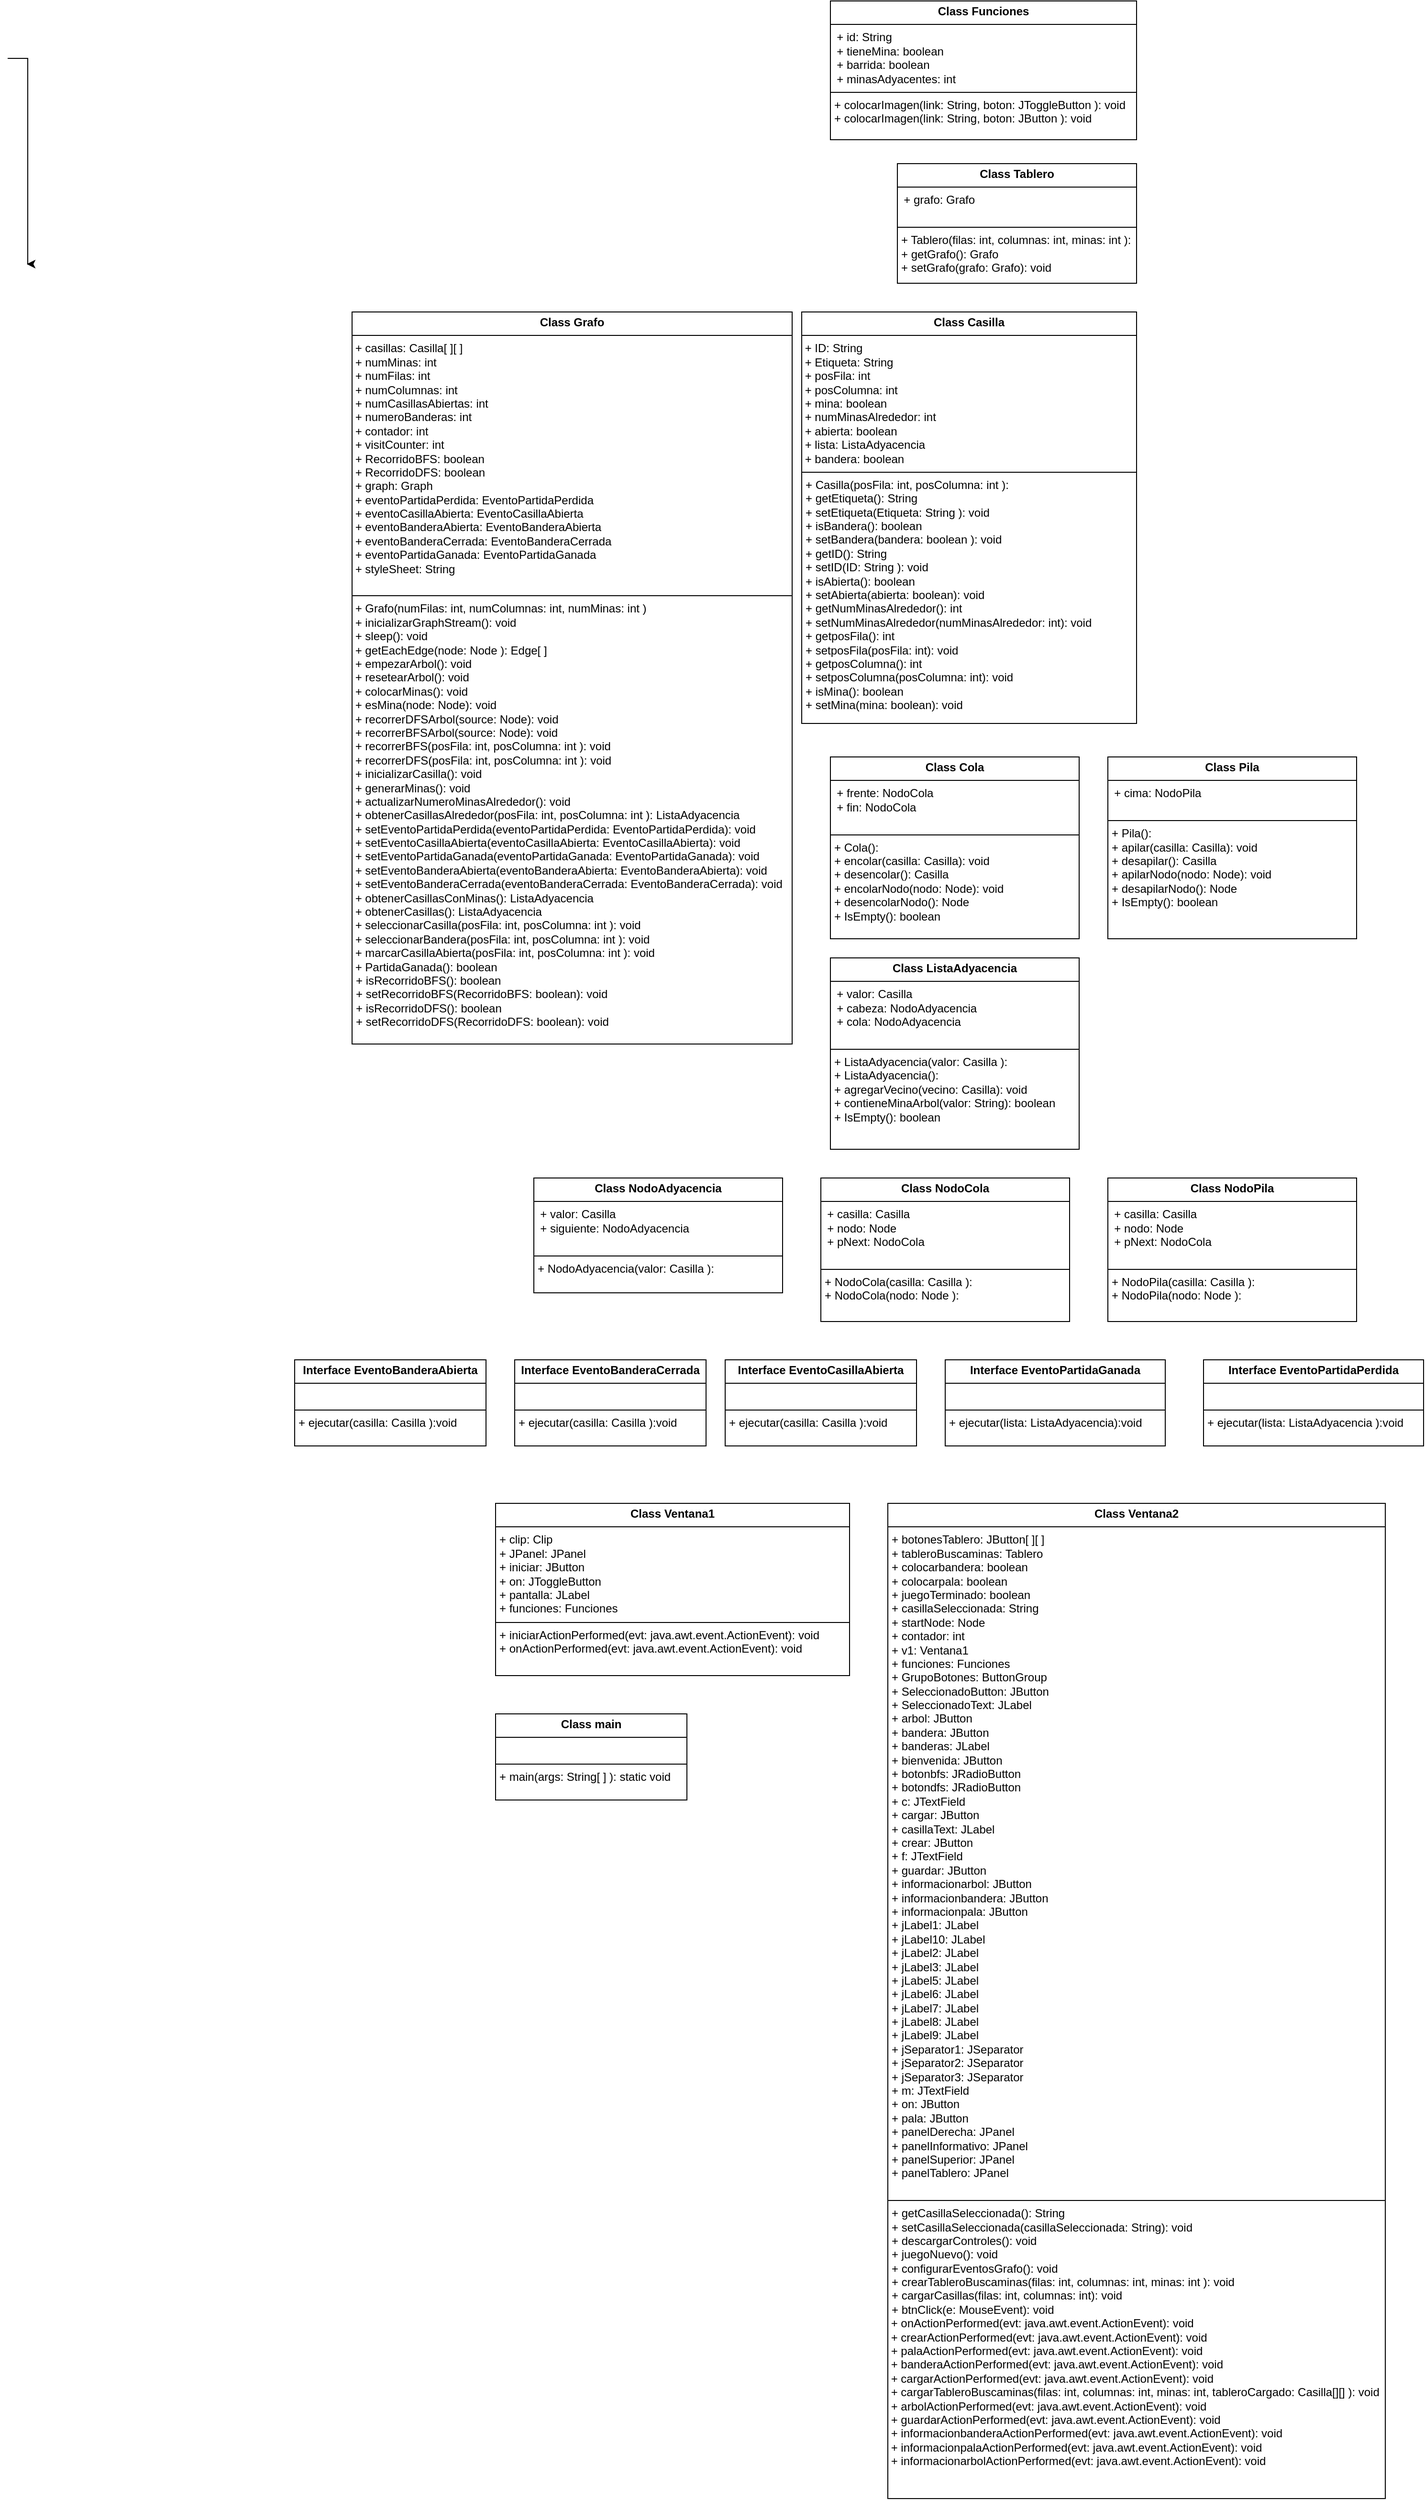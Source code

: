 <mxfile version="26.0.16">
  <diagram name="Página-1" id="-9hC61rEFEpsPfBJ4xYI">
    <mxGraphModel dx="2766" dy="2809" grid="1" gridSize="10" guides="1" tooltips="1" connect="1" arrows="1" fold="1" page="1" pageScale="1" pageWidth="827" pageHeight="1169" math="0" shadow="0">
      <root>
        <mxCell id="0" />
        <mxCell id="1" parent="0" />
        <mxCell id="5GMbfHlThRFrNZICtcZY-6" style="edgeStyle=orthogonalEdgeStyle;rounded=0;orthogonalLoop=1;jettySize=auto;html=1;" parent="1" edge="1">
          <mxGeometry relative="1" as="geometry">
            <mxPoint x="230" y="-5" as="targetPoint" />
            <mxPoint x="210" y="-220" as="sourcePoint" />
            <Array as="points">
              <mxPoint x="231" y="-220" />
            </Array>
          </mxGeometry>
        </mxCell>
        <mxCell id="5GMbfHlThRFrNZICtcZY-2" value="&lt;p style=&quot;margin:0px;margin-top:4px;text-align:center;&quot;&gt;&lt;b&gt;Class Casilla&lt;/b&gt;&lt;/p&gt;&lt;hr size=&quot;1&quot; style=&quot;border-style:solid;&quot;&gt;&lt;div&gt;&amp;nbsp;+ ID: String&lt;/div&gt;&lt;div&gt;&amp;nbsp;+&amp;nbsp;Etiqueta: String&lt;/div&gt;&lt;div&gt;&amp;nbsp;+&amp;nbsp;posFila: int &lt;/div&gt;&lt;div&gt;&amp;nbsp;+&amp;nbsp;posColumna: int&lt;/div&gt;&lt;div&gt;&amp;nbsp;+&amp;nbsp;mina: boolean &lt;/div&gt;&lt;div&gt;&amp;nbsp;+&amp;nbsp;numMinasAlrededor: int&lt;/div&gt;&lt;div&gt;&amp;nbsp;+ abierta: boolean&lt;/div&gt;&lt;div&gt;&amp;nbsp;+ lista: ListaAdyacencia &lt;br&gt;&lt;/div&gt;&lt;div&gt;&amp;nbsp;+&amp;nbsp;bandera: boolean &lt;br&gt; &lt;/div&gt;&lt;hr size=&quot;1&quot; style=&quot;border-style:solid;&quot;&gt;&lt;p style=&quot;margin:0px;margin-left:4px;&quot;&gt;+ Casilla(posFila: int,&amp;nbsp;posColumna: int ):&lt;/p&gt;&lt;p style=&quot;margin:0px;margin-left:4px;&quot;&gt;+ getEtiqueta(): String&lt;/p&gt;&lt;p style=&quot;margin:0px;margin-left:4px;&quot;&gt;+ setEtiqueta(Etiqueta:&amp;nbsp;String ): void&lt;/p&gt;&lt;p style=&quot;margin:0px;margin-left:4px;&quot;&gt;+ isBandera(): boolean&lt;/p&gt;&lt;p style=&quot;margin:0px;margin-left:4px;&quot;&gt;+ setBandera(bandera:&amp;nbsp;boolean ): void&lt;/p&gt;&lt;p style=&quot;margin:0px;margin-left:4px;&quot;&gt;+ getID(): String&lt;/p&gt;&lt;p style=&quot;margin:0px;margin-left:4px;&quot;&gt;+ setID(ID:&amp;nbsp;String ): void&lt;/p&gt;&lt;p style=&quot;margin:0px;margin-left:4px;&quot;&gt;+ isAbierta(): boolean&lt;/p&gt;&lt;p style=&quot;margin:0px;margin-left:4px;&quot;&gt;+ setAbierta(abierta:&amp;nbsp;boolean): void&lt;/p&gt;&lt;p style=&quot;margin:0px;margin-left:4px;&quot;&gt;+ getNumMinasAlrededor(): int&lt;/p&gt;&lt;p style=&quot;margin:0px;margin-left:4px;&quot;&gt;+ setNumMinasAlrededor(numMinasAlrededor: int): void&lt;/p&gt;&lt;p style=&quot;margin:0px;margin-left:4px;&quot;&gt;+ getposFila(): int&lt;/p&gt;&lt;p style=&quot;margin:0px;margin-left:4px;&quot;&gt;+ setposFila(posFila: int): void&lt;/p&gt;&lt;p style=&quot;margin:0px;margin-left:4px;&quot;&gt;+ getposColumna(): int&lt;/p&gt;&lt;p style=&quot;margin:0px;margin-left:4px;&quot;&gt;+ setposColumna(posColumna:&amp;nbsp;int): void&lt;/p&gt;&lt;p style=&quot;margin:0px;margin-left:4px;&quot;&gt;+ isMina(): boolean&lt;/p&gt;&lt;p style=&quot;margin:0px;margin-left:4px;&quot;&gt;+ setMina(mina:&amp;nbsp;boolean): void&lt;/p&gt;&lt;p style=&quot;margin:0px;margin-left:4px;&quot;&gt;&lt;br&gt;&lt;/p&gt;&lt;p style=&quot;margin:0px;margin-left:4px;&quot;&gt;&lt;br&gt;&lt;/p&gt;&lt;p style=&quot;margin:0px;margin-left:4px;&quot;&gt;&lt;br&gt;&lt;/p&gt;&lt;p style=&quot;margin:0px;margin-left:4px;&quot;&gt;&lt;br&gt;&lt;/p&gt;&lt;p style=&quot;margin:0px;margin-left:4px;&quot;&gt;&lt;br&gt;&lt;/p&gt;&lt;p style=&quot;margin:0px;margin-left:4px;&quot;&gt;&lt;br&gt;&lt;/p&gt;&lt;p style=&quot;margin:0px;margin-left:4px;&quot;&gt;&lt;br&gt;&lt;/p&gt;&lt;p style=&quot;margin:0px;margin-left:4px;&quot;&gt;&amp;nbsp;&amp;nbsp;&amp;nbsp; &lt;br&gt;&lt;/p&gt;" style="verticalAlign=top;align=left;overflow=fill;html=1;whiteSpace=wrap;" parent="1" vertex="1">
          <mxGeometry x="1040" y="45" width="350" height="430" as="geometry" />
        </mxCell>
        <mxCell id="5GMbfHlThRFrNZICtcZY-4" value="&lt;p style=&quot;margin:0px;margin-top:4px;text-align:center;&quot;&gt;&lt;b&gt;Class Ventana1&lt;/b&gt;&lt;/p&gt;&lt;hr size=&quot;1&quot; style=&quot;border-style:solid;&quot;&gt;&lt;p style=&quot;margin:0px;margin-left:4px;&quot;&gt;+ clip: Clip &lt;br&gt;&lt;/p&gt;&lt;p style=&quot;margin:0px;margin-left:4px;&quot;&gt;+ JPanel: JPanel&lt;br&gt;+ iniciar: JButton&lt;/p&gt;&lt;p style=&quot;margin:0px;margin-left:4px;&quot;&gt;+&amp;nbsp;on:&amp;nbsp;JToggleButton&lt;br&gt;+ pantalla: JLabel&lt;/p&gt;&lt;p style=&quot;margin:0px;margin-left:4px;&quot;&gt;+ funciones: Funciones &lt;br&gt;&lt;/p&gt;&lt;hr size=&quot;1&quot; style=&quot;border-style:solid;&quot;&gt;&lt;p style=&quot;margin:0px;margin-left:4px;&quot;&gt;+ iniciarActionPerformed(evt: java.awt.event.ActionEvent): void&lt;/p&gt;&lt;p style=&quot;margin:0px;margin-left:4px;&quot;&gt;+ onActionPerformed(evt: java.awt.event.ActionEvent): void&lt;/p&gt;" style="verticalAlign=top;align=left;overflow=fill;html=1;whiteSpace=wrap;" parent="1" vertex="1">
          <mxGeometry x="720" y="1290" width="370" height="180" as="geometry" />
        </mxCell>
        <mxCell id="5GMbfHlThRFrNZICtcZY-5" value="&lt;p style=&quot;margin:0px;margin-top:4px;text-align:center;&quot;&gt;&lt;b&gt;Class Ventana2&lt;/b&gt;&lt;/p&gt;&lt;hr size=&quot;1&quot; style=&quot;border-style:solid;&quot;&gt;&lt;p style=&quot;margin:0px;margin-left:4px;&quot;&gt;+ botonesTablero: JButton[ ][ ] &lt;br&gt;&lt;/p&gt;&lt;p style=&quot;margin:0px;margin-left:4px;&quot;&gt;+ tableroBuscaminas: Tablero&lt;/p&gt;&lt;p style=&quot;margin:0px;margin-left:4px;&quot;&gt;+ colocarbandera: boolean&lt;/p&gt;&lt;p style=&quot;margin:0px;margin-left:4px;&quot;&gt;+ colocarpala: boolean&lt;/p&gt;&lt;p style=&quot;margin:0px;margin-left:4px;&quot;&gt;+ juegoTerminado: boolean&lt;/p&gt;&lt;p style=&quot;margin:0px;margin-left:4px;&quot;&gt;+ casillaSeleccionada: String&lt;/p&gt;&lt;p style=&quot;margin:0px;margin-left:4px;&quot;&gt;+ startNode: Node&lt;/p&gt;&lt;p style=&quot;margin:0px;margin-left:4px;&quot;&gt;+ contador: int&lt;/p&gt;&lt;p style=&quot;margin:0px;margin-left:4px;&quot;&gt;+ v1: Ventana1&lt;/p&gt;&lt;p style=&quot;margin:0px;margin-left:4px;&quot;&gt;+ funciones: Funciones &lt;br&gt;&lt;/p&gt;&lt;p style=&quot;margin:0px;margin-left:4px;&quot;&gt;+ GrupoBotones: ButtonGroup&lt;/p&gt;&lt;p style=&quot;margin:0px;margin-left:4px;&quot;&gt;+ SeleccionadoButton: JButton&lt;br&gt;+ SeleccionadoText: JLabel&lt;br&gt;+ arbol: JButton&lt;br&gt;+ bandera: JButton&lt;br&gt;+&amp;nbsp;banderas: JLabel&lt;br&gt;+ bienvenida: JButton&lt;br&gt;+ botonbfs: JRadioButton&lt;/p&gt;&lt;p style=&quot;margin:0px;margin-left:4px;&quot;&gt;+ botondfs: JRadioButton&amp;nbsp;&lt;/p&gt;&lt;p style=&quot;margin:0px;margin-left:4px;&quot;&gt;+ c: JTextField&amp;nbsp;&lt;/p&gt;&lt;p style=&quot;margin:0px;margin-left:4px;&quot;&gt;+ cargar: JButton&amp;nbsp;&lt;/p&gt;&lt;p style=&quot;margin:0px;margin-left:4px;&quot;&gt;+ casillaText: JLabel&amp;nbsp;&lt;/p&gt;&lt;p style=&quot;margin:0px;margin-left:4px;&quot;&gt;+ crear: JButton&amp;nbsp;&lt;/p&gt;&lt;p style=&quot;margin:0px;margin-left:4px;&quot;&gt;+ f: JTextField&amp;nbsp;&lt;/p&gt;&lt;p style=&quot;margin:0px;margin-left:4px;&quot;&gt;+ guardar: JButton&amp;nbsp;&lt;/p&gt;&lt;p style=&quot;margin:0px;margin-left:4px;&quot;&gt;+ informacionarbol: JButton&amp;nbsp;&lt;/p&gt;&lt;p style=&quot;margin:0px;margin-left:4px;&quot;&gt;+ informacionbandera: JButton&amp;nbsp;&lt;/p&gt;&lt;p style=&quot;margin:0px;margin-left:4px;&quot;&gt;+ informacionpala: JButton&amp;nbsp;&lt;/p&gt;&lt;p style=&quot;margin:0px;margin-left:4px;&quot;&gt;+ jLabel1: JLabel&amp;nbsp;&lt;/p&gt;&lt;p style=&quot;margin:0px;margin-left:4px;&quot;&gt;+ jLabel10: JLabel&amp;nbsp;&lt;/p&gt;&lt;p style=&quot;margin:0px;margin-left:4px;&quot;&gt;+ jLabel2: JLabel&amp;nbsp;&lt;/p&gt;&lt;p style=&quot;margin:0px;margin-left:4px;&quot;&gt;+ jLabel3: JLabel&amp;nbsp;&lt;/p&gt;&lt;p style=&quot;margin:0px;margin-left:4px;&quot;&gt;+ jLabel5: JLabel&amp;nbsp;&lt;/p&gt;&lt;p style=&quot;margin:0px;margin-left:4px;&quot;&gt;+ jLabel6: JLabel&amp;nbsp;&lt;/p&gt;&lt;p style=&quot;margin:0px;margin-left:4px;&quot;&gt;+ jLabel7: JLabel&amp;nbsp;&lt;/p&gt;&lt;p style=&quot;margin:0px;margin-left:4px;&quot;&gt;+ jLabel8: JLabel&amp;nbsp;&lt;/p&gt;&lt;p style=&quot;margin:0px;margin-left:4px;&quot;&gt;+ jLabel9: JLabel&amp;nbsp;&lt;/p&gt;&lt;p style=&quot;margin:0px;margin-left:4px;&quot;&gt;+ jSeparator1: JSeparator&amp;nbsp;&lt;/p&gt;&lt;p style=&quot;margin:0px;margin-left:4px;&quot;&gt;+ jSeparator2: JSeparator&amp;nbsp;&lt;/p&gt;&lt;p style=&quot;margin:0px;margin-left:4px;&quot;&gt;+ jSeparator3: JSeparator&amp;nbsp;&lt;/p&gt;&lt;p style=&quot;margin:0px;margin-left:4px;&quot;&gt;+ m: JTextField&amp;nbsp;&lt;/p&gt;&lt;p style=&quot;margin:0px;margin-left:4px;&quot;&gt;+ on: JButton&amp;nbsp;&lt;/p&gt;&lt;p style=&quot;margin:0px;margin-left:4px;&quot;&gt;+ pala: JButton&amp;nbsp;&lt;/p&gt;&lt;p style=&quot;margin:0px;margin-left:4px;&quot;&gt;+ panelDerecha: JPanel&amp;nbsp;&lt;/p&gt;&lt;p style=&quot;margin:0px;margin-left:4px;&quot;&gt;+ panelInformativo: JPanel&amp;nbsp;&lt;/p&gt;&lt;p style=&quot;margin:0px;margin-left:4px;&quot;&gt;+ panelSuperior: JPanel&amp;nbsp;&lt;/p&gt;&lt;p style=&quot;margin:0px;margin-left:4px;&quot;&gt;+ panelTablero: JPanel&lt;/p&gt;&lt;p style=&quot;margin:0px;margin-left:4px;&quot;&gt;&lt;br&gt;&lt;/p&gt;&lt;hr size=&quot;1&quot; style=&quot;border-style:solid;&quot;&gt;&lt;p style=&quot;margin:0px;margin-left:4px;&quot;&gt;+ getCasillaSeleccionada(): String&lt;/p&gt;&lt;p style=&quot;margin:0px;margin-left:4px;&quot;&gt;+ setCasillaSeleccionada(casillaSeleccionada: String): void&lt;/p&gt;&lt;p style=&quot;margin:0px;margin-left:4px;&quot;&gt;+ descargarControles(): void&lt;/p&gt;&lt;p style=&quot;margin:0px;margin-left:4px;&quot;&gt;+ juegoNuevo(): void&lt;/p&gt;&lt;p style=&quot;margin:0px;margin-left:4px;&quot;&gt;+ configurarEventosGrafo(): void&lt;/p&gt;&lt;p style=&quot;margin:0px;margin-left:4px;&quot;&gt;+ crearTableroBuscaminas(filas: int, columnas: int,&amp;nbsp;minas: int ): void&lt;/p&gt;&lt;p style=&quot;margin:0px;margin-left:4px;&quot;&gt;+ cargarCasillas(filas: int, columnas: int): void&lt;/p&gt;&lt;p style=&quot;margin:0px;margin-left:4px;&quot;&gt;+ btnClick(e: MouseEvent): void&lt;/p&gt;&lt;div&gt;&amp;nbsp;+ onActionPerformed(evt: java.awt.event.ActionEvent): void&lt;/div&gt;&lt;div&gt;&amp;nbsp;+ crearActionPerformed(evt: java.awt.event.ActionEvent): void&lt;/div&gt;&lt;div&gt;&amp;nbsp;+ palaActionPerformed(evt: java.awt.event.ActionEvent): void&lt;/div&gt;&lt;div&gt;&amp;nbsp;+ banderaActionPerformed(evt: java.awt.event.ActionEvent): void&lt;/div&gt;&lt;div&gt;&amp;nbsp;+ cargarActionPerformed(evt: java.awt.event.ActionEvent): void&lt;/div&gt;&lt;div&gt;&amp;nbsp;+ cargarTableroBuscaminas(filas: int, columnas: int,&amp;nbsp;minas: int, tableroCargado: Casilla[][] ): void&lt;/div&gt;&lt;div&gt;&amp;nbsp;+ arbolActionPerformed(evt: java.awt.event.ActionEvent): void&lt;/div&gt;&lt;div&gt;&amp;nbsp;+ guardarActionPerformed(evt: java.awt.event.ActionEvent): void&lt;/div&gt;&lt;div&gt;&amp;nbsp;+ informacionbanderaActionPerformed(evt: java.awt.event.ActionEvent): void&lt;/div&gt;&lt;div&gt;&amp;nbsp;+ informacionpalaActionPerformed(evt: java.awt.event.ActionEvent): void&lt;/div&gt;&lt;div&gt;&amp;nbsp;+ informacionarbolActionPerformed(evt: java.awt.event.ActionEvent): void&lt;/div&gt;" style="verticalAlign=top;align=left;overflow=fill;html=1;whiteSpace=wrap;" parent="1" vertex="1">
          <mxGeometry x="1130" y="1290" width="520" height="1040" as="geometry" />
        </mxCell>
        <mxCell id="TNqC-9oh-vg7aei-fuEC-1" value="&lt;p style=&quot;margin:0px;margin-top:4px;text-align:center;&quot;&gt;&lt;b&gt;Class Funciones&lt;/b&gt;&lt;/p&gt;&lt;hr size=&quot;1&quot; style=&quot;border-style:solid;&quot;&gt;&amp;nbsp; + id: String &lt;br&gt;&amp;nbsp; + tieneMina: boolean &lt;br&gt;&amp;nbsp; + barrida: boolean &lt;br&gt;&amp;nbsp; + minasAdyacentes: int &lt;hr size=&quot;1&quot; style=&quot;border-style:solid;&quot;&gt;&lt;p style=&quot;margin:0px;margin-left:4px;&quot;&gt;+ colocarImagen(link: String, boton: JToggleButton ): void&lt;/p&gt;&lt;p style=&quot;margin:0px;margin-left:4px;&quot;&gt;+ colocarImagen(link: String, boton: JButton ): void&lt;/p&gt;&lt;p style=&quot;margin:0px;margin-left:4px;&quot;&gt;&lt;br&gt;&lt;/p&gt;&lt;p style=&quot;margin:0px;margin-left:4px;&quot;&gt;&lt;br&gt;&amp;nbsp;&amp;nbsp;&amp;nbsp; &lt;br&gt;&lt;/p&gt;" style="verticalAlign=top;align=left;overflow=fill;html=1;whiteSpace=wrap;" vertex="1" parent="1">
          <mxGeometry x="1070" y="-280" width="320" height="145" as="geometry" />
        </mxCell>
        <mxCell id="TNqC-9oh-vg7aei-fuEC-2" value="&lt;p style=&quot;margin:0px;margin-top:4px;text-align:center;&quot;&gt;&lt;b&gt;Class Tablero&lt;/b&gt;&lt;/p&gt;&lt;hr size=&quot;1&quot; style=&quot;border-style:solid;&quot;&gt;&amp;nbsp; + grafo: Grafo&lt;br&gt;&amp;nbsp;&lt;hr size=&quot;1&quot; style=&quot;border-style:solid;&quot;&gt;&lt;p style=&quot;margin:0px;margin-left:4px;&quot;&gt;+ Tablero(filas: int, columnas: int, minas: int ):&lt;/p&gt;&lt;p style=&quot;margin:0px;margin-left:4px;&quot;&gt;+ getGrafo(): Grafo&lt;/p&gt;&lt;p style=&quot;margin:0px;margin-left:4px;&quot;&gt;+ setGrafo(grafo:&amp;nbsp;Grafo): void&lt;/p&gt;&lt;p style=&quot;margin:0px;margin-left:4px;&quot;&gt;&lt;br&gt;&lt;/p&gt;&lt;p style=&quot;margin:0px;margin-left:4px;&quot;&gt;&lt;br&gt;&amp;nbsp;&amp;nbsp;&amp;nbsp; &lt;br&gt;&lt;/p&gt;" style="verticalAlign=top;align=left;overflow=fill;html=1;whiteSpace=wrap;" vertex="1" parent="1">
          <mxGeometry x="1140" y="-110" width="250" height="125" as="geometry" />
        </mxCell>
        <mxCell id="TNqC-9oh-vg7aei-fuEC-3" value="&lt;p style=&quot;margin:0px;margin-top:4px;text-align:center;&quot;&gt;&lt;b&gt;Class Cola&lt;/b&gt;&lt;/p&gt;&lt;hr size=&quot;1&quot; style=&quot;border-style:solid;&quot;&gt;&lt;div&gt;&amp;nbsp; + frente: NodoCola&lt;/div&gt;&lt;div&gt;&amp;nbsp; + fin: NodoCola&lt;/div&gt;&lt;br&gt;&lt;hr size=&quot;1&quot; style=&quot;border-style:solid;&quot;&gt;&lt;p style=&quot;margin:0px;margin-left:4px;&quot;&gt;+ Cola():&lt;/p&gt;&lt;p style=&quot;margin:0px;margin-left:4px;&quot;&gt;+ encolar(casilla: Casilla): void&lt;/p&gt;&lt;p style=&quot;margin:0px;margin-left:4px;&quot;&gt;+ desencolar(): Casilla&lt;/p&gt;&lt;p style=&quot;margin:0px;margin-left:4px;&quot;&gt;+ encolarNodo(nodo: Node): void&lt;/p&gt;&lt;p style=&quot;margin:0px;margin-left:4px;&quot;&gt;+ desencolarNodo(): Node&lt;/p&gt;&lt;p style=&quot;margin:0px;margin-left:4px;&quot;&gt;+ IsEmpty(): boolean&lt;/p&gt;&lt;p style=&quot;margin:0px;margin-left:4px;&quot;&gt;&lt;br&gt;&lt;/p&gt;&lt;p style=&quot;margin:0px;margin-left:4px;&quot;&gt;&lt;br&gt;&lt;/p&gt;&lt;p style=&quot;margin:0px;margin-left:4px;&quot;&gt;&lt;br&gt;&amp;nbsp;&amp;nbsp;&amp;nbsp; &lt;br&gt;&lt;/p&gt;" style="verticalAlign=top;align=left;overflow=fill;html=1;whiteSpace=wrap;" vertex="1" parent="1">
          <mxGeometry x="1070" y="510" width="260" height="190" as="geometry" />
        </mxCell>
        <mxCell id="TNqC-9oh-vg7aei-fuEC-5" value="&lt;p style=&quot;margin:0px;margin-top:4px;text-align:center;&quot;&gt;&lt;b&gt;Class Grafo&lt;/b&gt;&lt;/p&gt;&lt;hr size=&quot;1&quot; style=&quot;border-style:solid;&quot;&gt;&lt;div&gt;&amp;nbsp;+ casillas: Casilla[ ][ ]&lt;/div&gt;&lt;div&gt;&amp;nbsp;+ numMinas: int&lt;/div&gt;&lt;div&gt;&amp;nbsp;+ numFilas: int &lt;/div&gt;&lt;div&gt;&amp;nbsp;+ numColumnas: int&lt;/div&gt;&lt;div&gt;&lt;div&gt;&amp;nbsp;+ numCasillasAbiertas: int&lt;/div&gt;&lt;div&gt;&amp;nbsp;+ numeroBanderas: int &lt;/div&gt;&lt;div&gt;&amp;nbsp;+ contador: int&lt;/div&gt;&lt;div&gt;&amp;nbsp;+ visitCounter: int&lt;/div&gt;&lt;div&gt;&amp;nbsp;+ RecorridoBFS: boolean&lt;/div&gt;&lt;div&gt;&amp;nbsp;+ RecorridoDFS: boolean&lt;/div&gt;&lt;div&gt;&lt;div&gt;&amp;nbsp;+ graph: Graph&lt;/div&gt;&lt;div&gt;&lt;div&gt;&amp;nbsp;+ eventoPartidaPerdida: EventoPartidaPerdida&lt;/div&gt;&lt;div&gt;&amp;nbsp;+ eventoCasillaAbierta: EventoCasillaAbierta&lt;/div&gt;&lt;div&gt;&amp;nbsp;+ eventoBanderaAbierta: EventoBanderaAbierta&lt;/div&gt;&lt;div&gt;&lt;div&gt;&amp;nbsp;+ eventoBanderaCerrada: EventoBanderaCerrada&lt;/div&gt;&lt;div&gt;&amp;nbsp;+ eventoPartidaGanada: EventoPartidaGanada&lt;/div&gt;&lt;div&gt;&amp;nbsp;+ styleSheet: String&lt;/div&gt;&lt;div&gt;&lt;br&gt;&lt;/div&gt;&lt;/div&gt;&lt;/div&gt;&lt;/div&gt;&lt;/div&gt;&lt;hr size=&quot;1&quot; style=&quot;border-style:solid;&quot;&gt;&lt;div&gt;&amp;nbsp;+ Grafo(numFilas: int, numColumnas: int,&amp;nbsp;numMinas: int ) &lt;br&gt;&lt;/div&gt;&lt;div&gt;&amp;nbsp;+ inicializarGraphStream(): void&lt;/div&gt;&lt;div&gt;&amp;nbsp;+ sleep(): void&lt;/div&gt;&lt;div&gt;&amp;nbsp;+ getEachEdge(node: Node ): Edge[ ]&lt;/div&gt;&lt;div&gt;&amp;nbsp;+ empezarArbol(): void&lt;/div&gt;&lt;div&gt;&amp;nbsp;+ resetearArbol(): void&lt;/div&gt;&lt;div&gt;&amp;nbsp;+ colocarMinas(): void&lt;/div&gt;&lt;div&gt;&amp;nbsp;+ esMina(node: Node): void&lt;/div&gt;&lt;div&gt;&amp;nbsp;+ recorrerDFSArbol(source: Node): void&lt;/div&gt;&lt;div&gt;&amp;nbsp;+ recorrerBFSArbol(source: Node): void&lt;/div&gt;&lt;div&gt;&lt;div&gt;&amp;nbsp;+ recorrerBFS(posFila: int, posColumna: int ): void&lt;/div&gt;&lt;div&gt;&amp;nbsp;+ recorrerDFS(posFila: int, posColumna: int ): void&lt;/div&gt;&lt;div&gt;&amp;nbsp;+ inicializarCasilla(): void&lt;/div&gt;&lt;/div&gt;&lt;div&gt;&amp;nbsp;+ generarMinas(): void&lt;/div&gt;&lt;div&gt;&amp;nbsp;+ actualizarNumeroMinasAlrededor(): void&lt;/div&gt;&lt;div&gt;&amp;nbsp;+ obtenerCasillasAlrededor(posFila: int, posColumna: int ): ListaAdyacencia&lt;/div&gt;&lt;div&gt;&lt;div&gt;&lt;/div&gt;&lt;div&gt;&amp;nbsp;+ setEventoPartidaPerdida(eventoPartidaPerdida: EventoPartidaPerdida): void&lt;/div&gt;&lt;div&gt;&lt;div&gt;&lt;/div&gt;&lt;div&gt;&amp;nbsp;+ setEventoCasillaAbierta(eventoCasillaAbierta: EventoCasillaAbierta): void&lt;/div&gt;&lt;div&gt;&amp;nbsp;+ setEventoPartidaGanada(eventoPartidaGanada: EventoPartidaGanada): void&lt;/div&gt;&lt;div&gt;&amp;nbsp;+ setEventoBanderaAbierta(eventoBanderaAbierta: EventoBanderaAbierta): void&lt;/div&gt;&lt;div&gt;&amp;nbsp;+ setEventoBanderaCerrada(eventoBanderaCerrada: EventoBanderaCerrada): void&lt;/div&gt;&lt;div&gt;&amp;nbsp;+ obtenerCasillasConMinas(): ListaAdyacencia&lt;/div&gt;&lt;div&gt;&amp;nbsp;+ obtenerCasillas(): ListaAdyacencia&lt;/div&gt;&lt;div&gt;&amp;nbsp;+ seleccionarCasilla(posFila: int, posColumna: int ): void&lt;/div&gt;&lt;div&gt;&amp;nbsp;+ seleccionarBandera(posFila: int, posColumna: int ): void&lt;/div&gt;&lt;div&gt;&amp;nbsp;+ marcarCasillaAbierta(posFila: int, posColumna: int ): void&lt;/div&gt;&lt;div&gt;&amp;nbsp;+ PartidaGanada(): boolean&lt;/div&gt;&lt;div&gt;&lt;p style=&quot;margin:0px;margin-left:4px;&quot;&gt;+ isRecorridoBFS(): boolean&lt;/p&gt;&lt;p style=&quot;margin:0px;margin-left:4px;&quot;&gt;+ setRecorridoBFS(RecorridoBFS:&amp;nbsp;boolean): void&lt;/p&gt;&lt;p style=&quot;margin:0px;margin-left:4px;&quot;&gt;+ isRecorridoDFS(): boolean&lt;/p&gt;&lt;p style=&quot;margin:0px;margin-left:4px;&quot;&gt;+ setRecorridoDFS(RecorridoDFS:&amp;nbsp;boolean): void&lt;/p&gt;&lt;p style=&quot;margin:0px;margin-left:4px;&quot;&gt;&lt;br&gt;&lt;/p&gt;&lt;br&gt;&lt;/div&gt;&lt;div&gt;&lt;br&gt;&lt;/div&gt;&lt;br&gt;&lt;/div&gt;&lt;br&gt;&lt;/div&gt;&lt;div&gt;&lt;br&gt;&lt;/div&gt;&lt;div&gt;&lt;br&gt;&lt;div&gt;&lt;br&gt;&lt;/div&gt;&lt;div&gt;&lt;br&gt;&lt;/div&gt;&lt;br&gt;&lt;/div&gt;&lt;div&gt;&lt;br&gt;&lt;/div&gt;&lt;p style=&quot;margin:0px;margin-left:4px;&quot;&gt;&lt;br&gt;&lt;/p&gt;&lt;p style=&quot;margin:0px;margin-left:4px;&quot;&gt;&lt;br&gt;&lt;/p&gt;&lt;p style=&quot;margin:0px;margin-left:4px;&quot;&gt;&lt;br&gt;&lt;/p&gt;&lt;p style=&quot;margin:0px;margin-left:4px;&quot;&gt;&lt;br&gt;&lt;/p&gt;&lt;p style=&quot;margin:0px;margin-left:4px;&quot;&gt;&lt;br&gt;&lt;/p&gt;&lt;p style=&quot;margin:0px;margin-left:4px;&quot;&gt;&lt;br&gt;&lt;/p&gt;&lt;p style=&quot;margin:0px;margin-left:4px;&quot;&gt;&lt;br&gt;&lt;/p&gt;&lt;p style=&quot;margin:0px;margin-left:4px;&quot;&gt;&amp;nbsp;&amp;nbsp;&amp;nbsp; &lt;br&gt;&lt;/p&gt;" style="verticalAlign=top;align=left;overflow=fill;html=1;whiteSpace=wrap;" vertex="1" parent="1">
          <mxGeometry x="570" y="45" width="460" height="765" as="geometry" />
        </mxCell>
        <mxCell id="TNqC-9oh-vg7aei-fuEC-7" value="&lt;p style=&quot;margin:0px;margin-top:4px;text-align:center;&quot;&gt;&lt;b&gt;Class ListaAdyacencia&lt;/b&gt;&lt;/p&gt;&lt;hr size=&quot;1&quot; style=&quot;border-style:solid;&quot;&gt;&lt;div&gt;&amp;nbsp; + valor: Casilla&lt;/div&gt;&lt;div&gt;&amp;nbsp; + cabeza: NodoAdyacencia&lt;/div&gt;&lt;div&gt;&amp;nbsp; + cola: NodoAdyacencia&lt;/div&gt;&lt;div&gt;&amp;nbsp;&lt;/div&gt;&lt;hr size=&quot;1&quot; style=&quot;border-style:solid;&quot;&gt;&lt;p style=&quot;margin:0px;margin-left:4px;&quot;&gt;+ ListaAdyacencia(valor: Casilla ):&lt;/p&gt;&lt;p style=&quot;margin:0px;margin-left:4px;&quot;&gt;+ ListaAdyacencia():&lt;/p&gt;&lt;p style=&quot;margin:0px;margin-left:4px;&quot;&gt;+ agregarVecino(vecino: Casilla): void&lt;/p&gt;&lt;p style=&quot;margin:0px;margin-left:4px;&quot;&gt;+ contieneMinaArbol(valor: String): boolean&lt;/p&gt;&lt;p style=&quot;margin:0px;margin-left:4px;&quot;&gt;+ IsEmpty(): boolean&lt;/p&gt;&lt;p style=&quot;margin:0px;margin-left:4px;&quot;&gt;&lt;br&gt;&lt;/p&gt;&lt;p style=&quot;margin:0px;margin-left:4px;&quot;&gt;&lt;br&gt;&lt;/p&gt;&lt;p style=&quot;margin:0px;margin-left:4px;&quot;&gt;&lt;br&gt;&amp;nbsp;&amp;nbsp;&amp;nbsp; &lt;br&gt;&lt;/p&gt;" style="verticalAlign=top;align=left;overflow=fill;html=1;whiteSpace=wrap;" vertex="1" parent="1">
          <mxGeometry x="1070" y="720" width="260" height="200" as="geometry" />
        </mxCell>
        <mxCell id="TNqC-9oh-vg7aei-fuEC-8" value="&lt;p style=&quot;margin:0px;margin-top:4px;text-align:center;&quot;&gt;&lt;b&gt;Class NodoAdyacencia&lt;/b&gt;&lt;/p&gt;&lt;hr size=&quot;1&quot; style=&quot;border-style:solid;&quot;&gt;&lt;div&gt;&amp;nbsp; + valor: Casilla&lt;/div&gt;&lt;div&gt;&amp;nbsp; + siguiente: NodoAdyacencia&lt;/div&gt;&lt;div&gt;&amp;nbsp;&lt;/div&gt;&lt;hr size=&quot;1&quot; style=&quot;border-style:solid;&quot;&gt;&lt;p style=&quot;margin:0px;margin-left:4px;&quot;&gt;+ NodoAdyacencia(valor: Casilla ):&lt;/p&gt;" style="verticalAlign=top;align=left;overflow=fill;html=1;whiteSpace=wrap;" vertex="1" parent="1">
          <mxGeometry x="760" y="950" width="260" height="120" as="geometry" />
        </mxCell>
        <mxCell id="TNqC-9oh-vg7aei-fuEC-10" value="&lt;p style=&quot;margin:0px;margin-top:4px;text-align:center;&quot;&gt;&lt;b&gt;Class NodoCola&lt;/b&gt;&lt;/p&gt;&lt;hr size=&quot;1&quot; style=&quot;border-style:solid;&quot;&gt;&lt;div&gt;&amp;nbsp; + casilla: Casilla&lt;/div&gt;&lt;div&gt;&amp;nbsp; + nodo: Node&lt;/div&gt;&lt;div&gt;&amp;nbsp; + pNext: NodoCola&lt;/div&gt;&lt;div&gt;&lt;br&gt;&lt;/div&gt;&lt;hr size=&quot;1&quot; style=&quot;border-style:solid;&quot;&gt;&lt;p style=&quot;margin:0px;margin-left:4px;&quot;&gt;+ NodoCola(casilla: Casilla ):&lt;/p&gt;&lt;p style=&quot;margin:0px;margin-left:4px;&quot;&gt;+ NodoCola(nodo: Node ):&lt;/p&gt;&lt;p style=&quot;margin:0px;margin-left:4px;&quot;&gt;&lt;br&gt;&lt;/p&gt;&lt;p style=&quot;margin:0px;margin-left:4px;&quot;&gt;&lt;br&gt;&lt;/p&gt;&lt;p style=&quot;margin:0px;margin-left:4px;&quot;&gt;&lt;br&gt;&lt;/p&gt;" style="verticalAlign=top;align=left;overflow=fill;html=1;whiteSpace=wrap;" vertex="1" parent="1">
          <mxGeometry x="1060" y="950" width="260" height="150" as="geometry" />
        </mxCell>
        <mxCell id="TNqC-9oh-vg7aei-fuEC-11" value="&lt;p style=&quot;margin:0px;margin-top:4px;text-align:center;&quot;&gt;&lt;b&gt;Class NodoPila&lt;/b&gt;&lt;/p&gt;&lt;hr size=&quot;1&quot; style=&quot;border-style:solid;&quot;&gt;&lt;div&gt;&amp;nbsp; + casilla: Casilla&lt;/div&gt;&lt;div&gt;&amp;nbsp; + nodo: Node&lt;/div&gt;&lt;div&gt;&amp;nbsp; + pNext: NodoCola&lt;/div&gt;&lt;div&gt;&lt;br&gt;&lt;/div&gt;&lt;hr size=&quot;1&quot; style=&quot;border-style:solid;&quot;&gt;&lt;p style=&quot;margin:0px;margin-left:4px;&quot;&gt;+ NodoPila(casilla: Casilla ):&lt;/p&gt;&lt;p style=&quot;margin:0px;margin-left:4px;&quot;&gt;+ NodoPila(nodo: Node ):&lt;/p&gt;&lt;p style=&quot;margin:0px;margin-left:4px;&quot;&gt;&lt;br&gt;&lt;/p&gt;&lt;p style=&quot;margin:0px;margin-left:4px;&quot;&gt;&lt;br&gt;&lt;/p&gt;&lt;p style=&quot;margin:0px;margin-left:4px;&quot;&gt;&lt;br&gt;&lt;/p&gt;" style="verticalAlign=top;align=left;overflow=fill;html=1;whiteSpace=wrap;" vertex="1" parent="1">
          <mxGeometry x="1360" y="950" width="260" height="150" as="geometry" />
        </mxCell>
        <mxCell id="TNqC-9oh-vg7aei-fuEC-12" value="&lt;p style=&quot;margin:0px;margin-top:4px;text-align:center;&quot;&gt;&lt;b&gt;Class Pila&lt;/b&gt;&lt;/p&gt;&lt;hr size=&quot;1&quot; style=&quot;border-style:solid;&quot;&gt;&lt;div&gt;&amp;nbsp; + cima: NodoPila&lt;/div&gt;&lt;div&gt;&lt;br&gt;&lt;/div&gt;&lt;hr size=&quot;1&quot; style=&quot;border-style:solid;&quot;&gt;&lt;p style=&quot;margin:0px;margin-left:4px;&quot;&gt;+&amp;nbsp;Pila():&lt;/p&gt;&lt;p style=&quot;margin:0px;margin-left:4px;&quot;&gt;+ apilar(casilla: Casilla): void&lt;/p&gt;&lt;p style=&quot;margin:0px;margin-left:4px;&quot;&gt;+ desapilar(): Casilla&lt;/p&gt;&lt;p style=&quot;margin:0px;margin-left:4px;&quot;&gt;+ apilarNodo(nodo: Node): void&lt;/p&gt;&lt;p style=&quot;margin:0px;margin-left:4px;&quot;&gt;+ desapilarNodo(): Node&lt;/p&gt;&lt;p style=&quot;margin:0px;margin-left:4px;&quot;&gt;+ IsEmpty(): boolean&lt;/p&gt;&lt;p style=&quot;margin:0px;margin-left:4px;&quot;&gt;&lt;br&gt;&lt;/p&gt;&lt;p style=&quot;margin:0px;margin-left:4px;&quot;&gt;&lt;br&gt;&lt;/p&gt;&lt;p style=&quot;margin:0px;margin-left:4px;&quot;&gt;&lt;br&gt;&amp;nbsp;&amp;nbsp;&amp;nbsp; &lt;br&gt;&lt;/p&gt;" style="verticalAlign=top;align=left;overflow=fill;html=1;whiteSpace=wrap;" vertex="1" parent="1">
          <mxGeometry x="1360" y="510" width="260" height="190" as="geometry" />
        </mxCell>
        <mxCell id="TNqC-9oh-vg7aei-fuEC-13" value="&lt;p style=&quot;margin:0px;margin-top:4px;text-align:center;&quot;&gt;&lt;b&gt;Interface EventoBanderaCerrada&lt;/b&gt;&lt;/p&gt;&lt;hr size=&quot;1&quot; style=&quot;border-style:solid;&quot;&gt;&lt;div&gt;&lt;br&gt;&lt;/div&gt;&lt;hr size=&quot;1&quot; style=&quot;border-style:solid;&quot;&gt;&lt;p style=&quot;margin:0px;margin-left:4px;&quot;&gt;+ ejecutar(casilla: Casilla ):void&lt;/p&gt;&lt;p style=&quot;margin:0px;margin-left:4px;&quot;&gt;&lt;br&gt;&lt;/p&gt;&lt;p style=&quot;margin:0px;margin-left:4px;&quot;&gt;&lt;br&gt;&lt;/p&gt;&lt;p style=&quot;margin:0px;margin-left:4px;&quot;&gt;&lt;br&gt;&amp;nbsp;&amp;nbsp;&amp;nbsp; &lt;br&gt;&lt;/p&gt;" style="verticalAlign=top;align=left;overflow=fill;html=1;whiteSpace=wrap;" vertex="1" parent="1">
          <mxGeometry x="740" y="1140" width="200" height="90" as="geometry" />
        </mxCell>
        <mxCell id="TNqC-9oh-vg7aei-fuEC-14" value="&lt;p style=&quot;margin:0px;margin-top:4px;text-align:center;&quot;&gt;&lt;b&gt;Interface EventoCasillaAbierta&lt;/b&gt;&lt;/p&gt;&lt;hr size=&quot;1&quot; style=&quot;border-style:solid;&quot;&gt;&lt;div&gt;&lt;br&gt;&lt;/div&gt;&lt;hr size=&quot;1&quot; style=&quot;border-style:solid;&quot;&gt;&lt;p style=&quot;margin:0px;margin-left:4px;&quot;&gt;+ ejecutar(casilla: Casilla ):void&lt;/p&gt;&lt;p style=&quot;margin:0px;margin-left:4px;&quot;&gt;&lt;br&gt;&lt;/p&gt;&lt;p style=&quot;margin:0px;margin-left:4px;&quot;&gt;&lt;br&gt;&lt;/p&gt;&lt;p style=&quot;margin:0px;margin-left:4px;&quot;&gt;&lt;br&gt;&amp;nbsp;&amp;nbsp;&amp;nbsp; &lt;br&gt;&lt;/p&gt;" style="verticalAlign=top;align=left;overflow=fill;html=1;whiteSpace=wrap;" vertex="1" parent="1">
          <mxGeometry x="960" y="1140" width="200" height="90" as="geometry" />
        </mxCell>
        <mxCell id="TNqC-9oh-vg7aei-fuEC-15" value="&lt;p style=&quot;margin:0px;margin-top:4px;text-align:center;&quot;&gt;&lt;b&gt;Interface EventoBanderaAbierta&lt;/b&gt;&lt;/p&gt;&lt;hr size=&quot;1&quot; style=&quot;border-style:solid;&quot;&gt;&lt;div&gt;&lt;br&gt;&lt;/div&gt;&lt;hr size=&quot;1&quot; style=&quot;border-style:solid;&quot;&gt;&lt;p style=&quot;margin:0px;margin-left:4px;&quot;&gt;+ ejecutar(casilla: Casilla ):void&lt;/p&gt;&lt;p style=&quot;margin:0px;margin-left:4px;&quot;&gt;&lt;br&gt;&lt;/p&gt;&lt;p style=&quot;margin:0px;margin-left:4px;&quot;&gt;&lt;br&gt;&lt;/p&gt;&lt;p style=&quot;margin:0px;margin-left:4px;&quot;&gt;&lt;br&gt;&amp;nbsp;&amp;nbsp;&amp;nbsp; &lt;br&gt;&lt;/p&gt;" style="verticalAlign=top;align=left;overflow=fill;html=1;whiteSpace=wrap;" vertex="1" parent="1">
          <mxGeometry x="510" y="1140" width="200" height="90" as="geometry" />
        </mxCell>
        <mxCell id="TNqC-9oh-vg7aei-fuEC-16" value="&lt;p style=&quot;margin:0px;margin-top:4px;text-align:center;&quot;&gt;&lt;b&gt;Interface EventoPartidaPerdida&lt;/b&gt;&lt;/p&gt;&lt;hr size=&quot;1&quot; style=&quot;border-style:solid;&quot;&gt;&lt;div&gt;&lt;br&gt;&lt;/div&gt;&lt;hr size=&quot;1&quot; style=&quot;border-style:solid;&quot;&gt;&lt;p style=&quot;margin:0px;margin-left:4px;&quot;&gt;+ ejecutar(lista: ListaAdyacencia ):void&lt;/p&gt;&lt;p style=&quot;margin:0px;margin-left:4px;&quot;&gt;&lt;br&gt;&lt;/p&gt;&lt;p style=&quot;margin:0px;margin-left:4px;&quot;&gt;&lt;br&gt;&lt;/p&gt;&lt;p style=&quot;margin:0px;margin-left:4px;&quot;&gt;&lt;br&gt;&amp;nbsp;&amp;nbsp;&amp;nbsp; &lt;br&gt;&lt;/p&gt;" style="verticalAlign=top;align=left;overflow=fill;html=1;whiteSpace=wrap;" vertex="1" parent="1">
          <mxGeometry x="1460" y="1140" width="230" height="90" as="geometry" />
        </mxCell>
        <mxCell id="TNqC-9oh-vg7aei-fuEC-17" value="&lt;p style=&quot;margin:0px;margin-top:4px;text-align:center;&quot;&gt;&lt;b&gt;Interface EventoPartidaGanada&lt;/b&gt;&lt;/p&gt;&lt;hr size=&quot;1&quot; style=&quot;border-style:solid;&quot;&gt;&lt;div&gt;&lt;br&gt;&lt;/div&gt;&lt;hr size=&quot;1&quot; style=&quot;border-style:solid;&quot;&gt;&lt;p style=&quot;margin:0px;margin-left:4px;&quot;&gt;+ ejecutar(lista: ListaAdyacencia):void&lt;/p&gt;&lt;p style=&quot;margin:0px;margin-left:4px;&quot;&gt;&lt;br&gt;&lt;/p&gt;&lt;p style=&quot;margin:0px;margin-left:4px;&quot;&gt;&lt;br&gt;&lt;/p&gt;&lt;p style=&quot;margin:0px;margin-left:4px;&quot;&gt;&lt;br&gt;&amp;nbsp;&amp;nbsp;&amp;nbsp; &lt;br&gt;&lt;/p&gt;" style="verticalAlign=top;align=left;overflow=fill;html=1;whiteSpace=wrap;" vertex="1" parent="1">
          <mxGeometry x="1190" y="1140" width="230" height="90" as="geometry" />
        </mxCell>
        <mxCell id="TNqC-9oh-vg7aei-fuEC-18" value="&lt;p style=&quot;margin:0px;margin-top:4px;text-align:center;&quot;&gt;&lt;b&gt;Class main&lt;/b&gt;&lt;/p&gt;&lt;hr size=&quot;1&quot; style=&quot;border-style:solid;&quot;&gt;&lt;div&gt;&lt;br&gt;&lt;/div&gt;&lt;hr size=&quot;1&quot; style=&quot;border-style:solid;&quot;&gt;&lt;p style=&quot;margin:0px;margin-left:4px;&quot;&gt;+ main(args: String[ ] ): static void&lt;/p&gt;&lt;p style=&quot;margin:0px;margin-left:4px;&quot;&gt;&lt;br&gt;&lt;/p&gt;&lt;p style=&quot;margin:0px;margin-left:4px;&quot;&gt;&lt;br&gt;&lt;/p&gt;&lt;p style=&quot;margin:0px;margin-left:4px;&quot;&gt;&lt;br&gt;&amp;nbsp;&amp;nbsp;&amp;nbsp; &lt;br&gt;&lt;/p&gt;" style="verticalAlign=top;align=left;overflow=fill;html=1;whiteSpace=wrap;" vertex="1" parent="1">
          <mxGeometry x="720" y="1510" width="200" height="90" as="geometry" />
        </mxCell>
      </root>
    </mxGraphModel>
  </diagram>
</mxfile>
